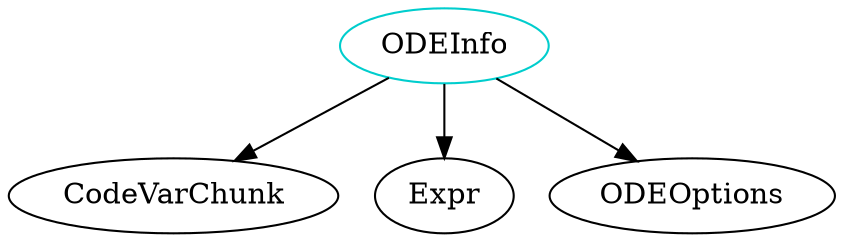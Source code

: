digraph odeinfo{
ODEInfo -> CodeVarChunk;
ODEInfo -> Expr;
ODEInfo -> ODEOptions;
ODEInfo	[shape=oval, color=cyan3, label=ODEInfo];
}
